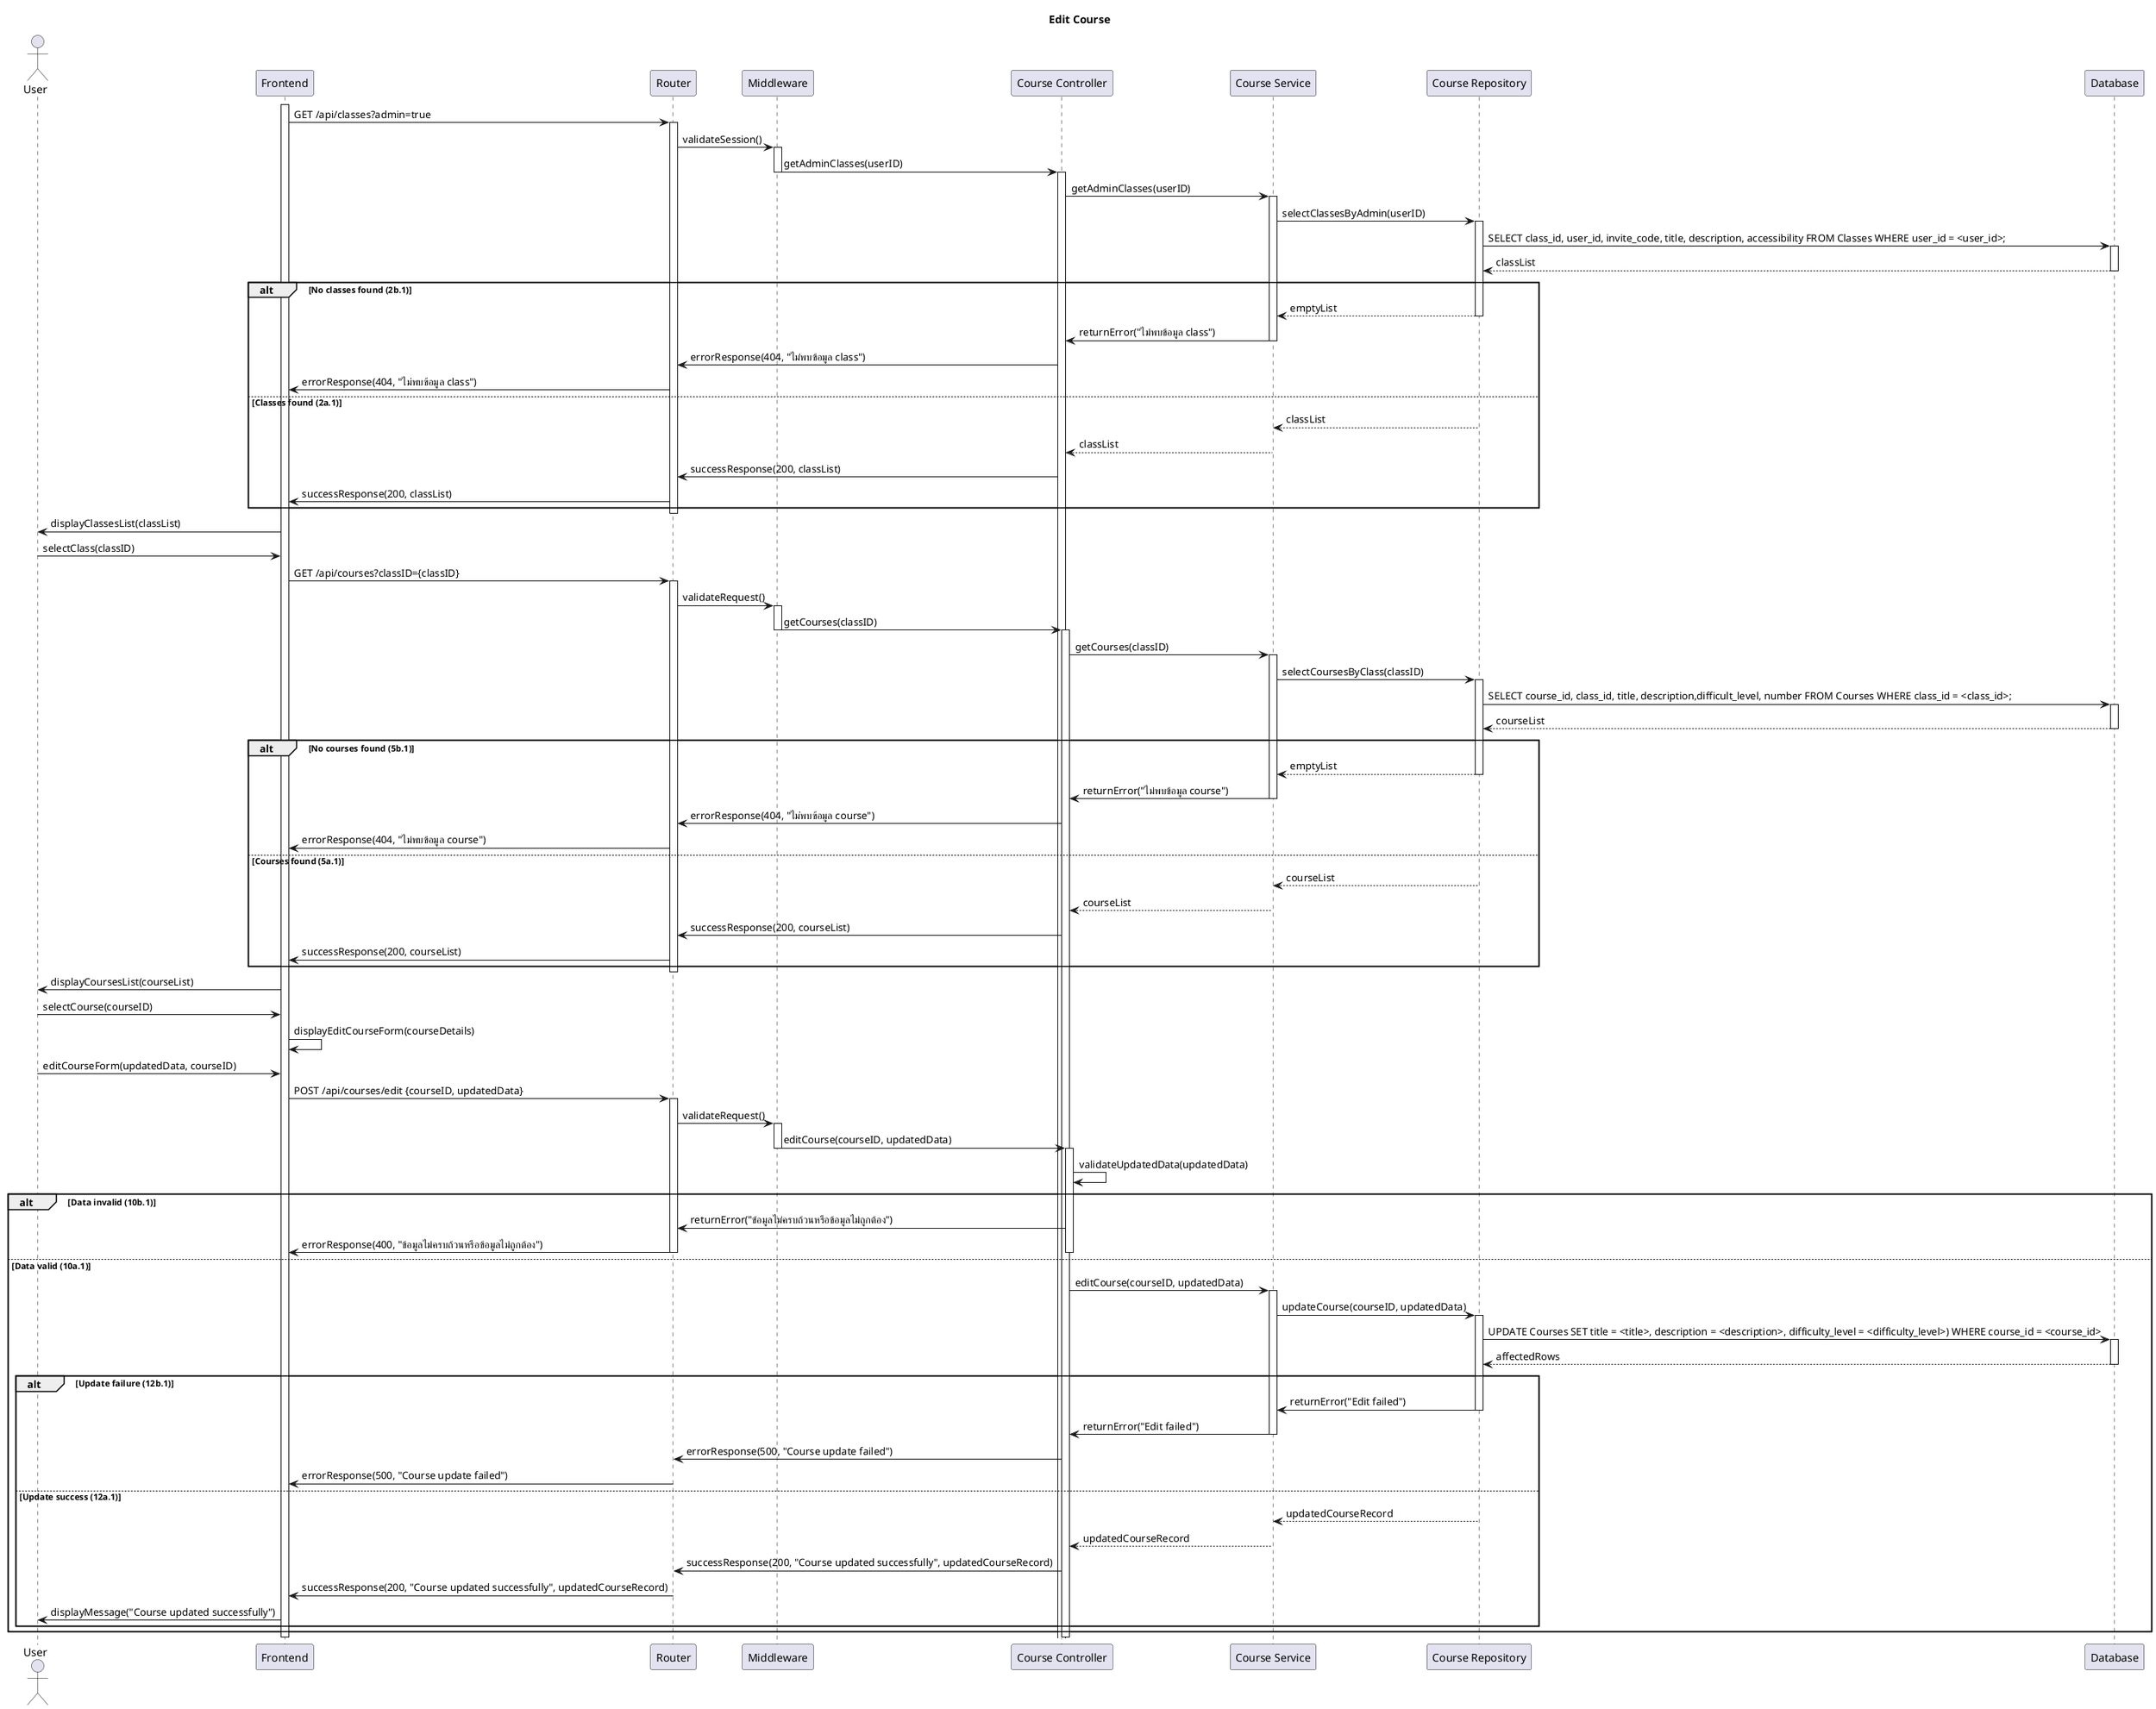@startuml
title Edit Course

actor User
participant "Frontend" as FE
participant "Router" as Router
participant "Middleware" as MW
participant "Course Controller" as Controller
participant "Course Service" as Service
participant "Course Repository" as Repository
participant "Database" as DB

'Phase 1: Retrieve Admin Classes'
activate FE
FE -> Router: GET /api/classes?admin=true
activate Router
Router -> MW: validateSession()
activate MW
MW -> Controller: getAdminClasses(userID)
deactivate MW
activate Controller
Controller -> Service: getAdminClasses(userID)
activate Service
Service -> Repository: selectClassesByAdmin(userID)
activate Repository
Repository -> DB: SELECT class_id, user_id, invite_code, title, description, accessibility FROM Classes WHERE user_id = <user_id>;
activate DB
DB --> Repository: classList
deactivate DB
alt No classes found (2b.1)
    Repository --> Service: emptyList
    deactivate Repository
    Service -> Controller: returnError("ไม่พบข้อมูล class")
    deactivate Service
    Controller -> Router: errorResponse(404, "ไม่พบข้อมูล class")
    Router -> FE: errorResponse(404, "ไม่พบข้อมูล class")
else Classes found (2a.1)
    Repository --> Service: classList
    deactivate Repository
    Service --> Controller: classList
    deactivate Service
    Controller -> Router: successResponse(200, classList)
    Router -> FE: successResponse(200, classList)
end
deactivate Router
FE -> User: displayClassesList(classList)

'Phase 2: Retrieve Courses for Selected Class'
User -> FE: selectClass(classID)
FE -> Router: GET /api/courses?classID={classID}
activate Router
Router -> MW: validateRequest()
activate MW
MW -> Controller: getCourses(classID)
deactivate MW
activate Controller
Controller -> Service: getCourses(classID)
activate Service
Service -> Repository: selectCoursesByClass(classID)
activate Repository
Repository -> DB: SELECT course_id, class_id, title, description,difficult_level, number FROM Courses WHERE class_id = <class_id>;
activate DB
DB --> Repository: courseList
deactivate DB
alt No courses found (5b.1)
    Repository --> Service: emptyList
    deactivate Repository
    Service -> Controller: returnError("ไม่พบข้อมูล course")
    deactivate Service
    Controller -> Router: errorResponse(404, "ไม่พบข้อมูล course")
    Router -> FE: errorResponse(404, "ไม่พบข้อมูล course")
else Courses found (5a.1)
    Repository --> Service: courseList
    deactivate Repository
    Service --> Controller: courseList
    deactivate Service
    Controller -> Router: successResponse(200, courseList)
    Router -> FE: successResponse(200, courseList)
end
deactivate Router
FE -> User: displayCoursesList(courseList)

'Phase 3: Edit Course'
User -> FE: selectCourse(courseID)
FE -> FE: displayEditCourseForm(courseDetails)

User -> FE: editCourseForm(updatedData, courseID)
FE -> Router: POST /api/courses/edit {courseID, updatedData}
activate Router
Router -> MW: validateRequest()
activate MW
MW -> Controller: editCourse(courseID, updatedData)
deactivate MW
activate Controller
Controller -> Controller: validateUpdatedData(updatedData)
alt Data invalid (10b.1)
    Controller -> Router: returnError("ข้อมูลไม่ครบถ้วนหรือข้อมูลไม่ถูกต้อง")
    Router -> FE: errorResponse(400, "ข้อมูลไม่ครบถ้วนหรือข้อมูลไม่ถูกต้อง")
    deactivate Controller
    deactivate Router
else Data valid (10a.1)
    Controller -> Service: editCourse(courseID, updatedData)
    activate Service
    Service -> Repository: updateCourse(courseID, updatedData)
    activate Repository
    Repository -> DB: UPDATE Courses SET title = <title>, description = <description>, difficulty_level = <difficulty_level>) WHERE course_id = <course_id>
    activate DB
    DB --> Repository: affectedRows
    deactivate DB
    alt Update failure (12b.1)
        Repository -> Service: returnError("Edit failed")
        deactivate Repository
        Service -> Controller: returnError("Edit failed")
        deactivate Service
        Controller -> Router: errorResponse(500, "Course update failed")
        Router -> FE: errorResponse(500, "Course update failed")
    else Update success (12a.1)
        Repository --> Service: updatedCourseRecord
        deactivate Repository
        Service --> Controller: updatedCourseRecord
        deactivate Service
        Controller -> Router: successResponse(200, "Course updated successfully", updatedCourseRecord)
        Router -> FE: successResponse(200, "Course updated successfully", updatedCourseRecord)
        FE -> User: displayMessage("Course updated successfully")
    end
end
deactivate Controller
deactivate Router
deactivate FE

@enduml
